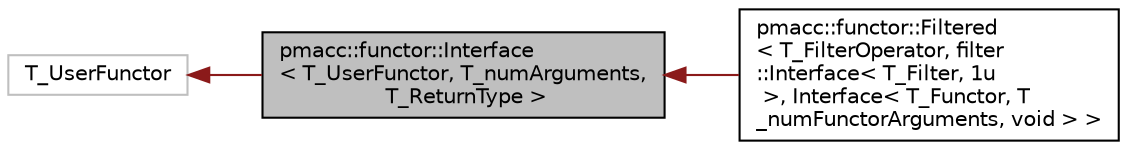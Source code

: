 digraph "pmacc::functor::Interface&lt; T_UserFunctor, T_numArguments, T_ReturnType &gt;"
{
 // LATEX_PDF_SIZE
  edge [fontname="Helvetica",fontsize="10",labelfontname="Helvetica",labelfontsize="10"];
  node [fontname="Helvetica",fontsize="10",shape=record];
  rankdir="LR";
  Node1 [label="pmacc::functor::Interface\l\< T_UserFunctor, T_numArguments,\l T_ReturnType \>",height=0.2,width=0.4,color="black", fillcolor="grey75", style="filled", fontcolor="black",tooltip="Interface for a user functor."];
  Node2 -> Node1 [dir="back",color="firebrick4",fontsize="10",style="solid",fontname="Helvetica"];
  Node2 [label="T_UserFunctor",height=0.2,width=0.4,color="grey75", fillcolor="white", style="filled",tooltip=" "];
  Node1 -> Node3 [dir="back",color="firebrick4",fontsize="10",style="solid",fontname="Helvetica"];
  Node3 [label="pmacc::functor::Filtered\l\< T_FilterOperator, filter\l::Interface\< T_Filter, 1u\l \>, Interface\< T_Functor, T\l_numFunctorArguments, void \> \>",height=0.2,width=0.4,color="black", fillcolor="white", style="filled",URL="$structpmacc_1_1functor_1_1_filtered_3_01_t___filter_operator_00_01filter_1_1_interface_3_01_t___bdfa8dbdd55fb04fe29d2102e926af65.html",tooltip="specialization of Filtered (with unary filter)"];
}
